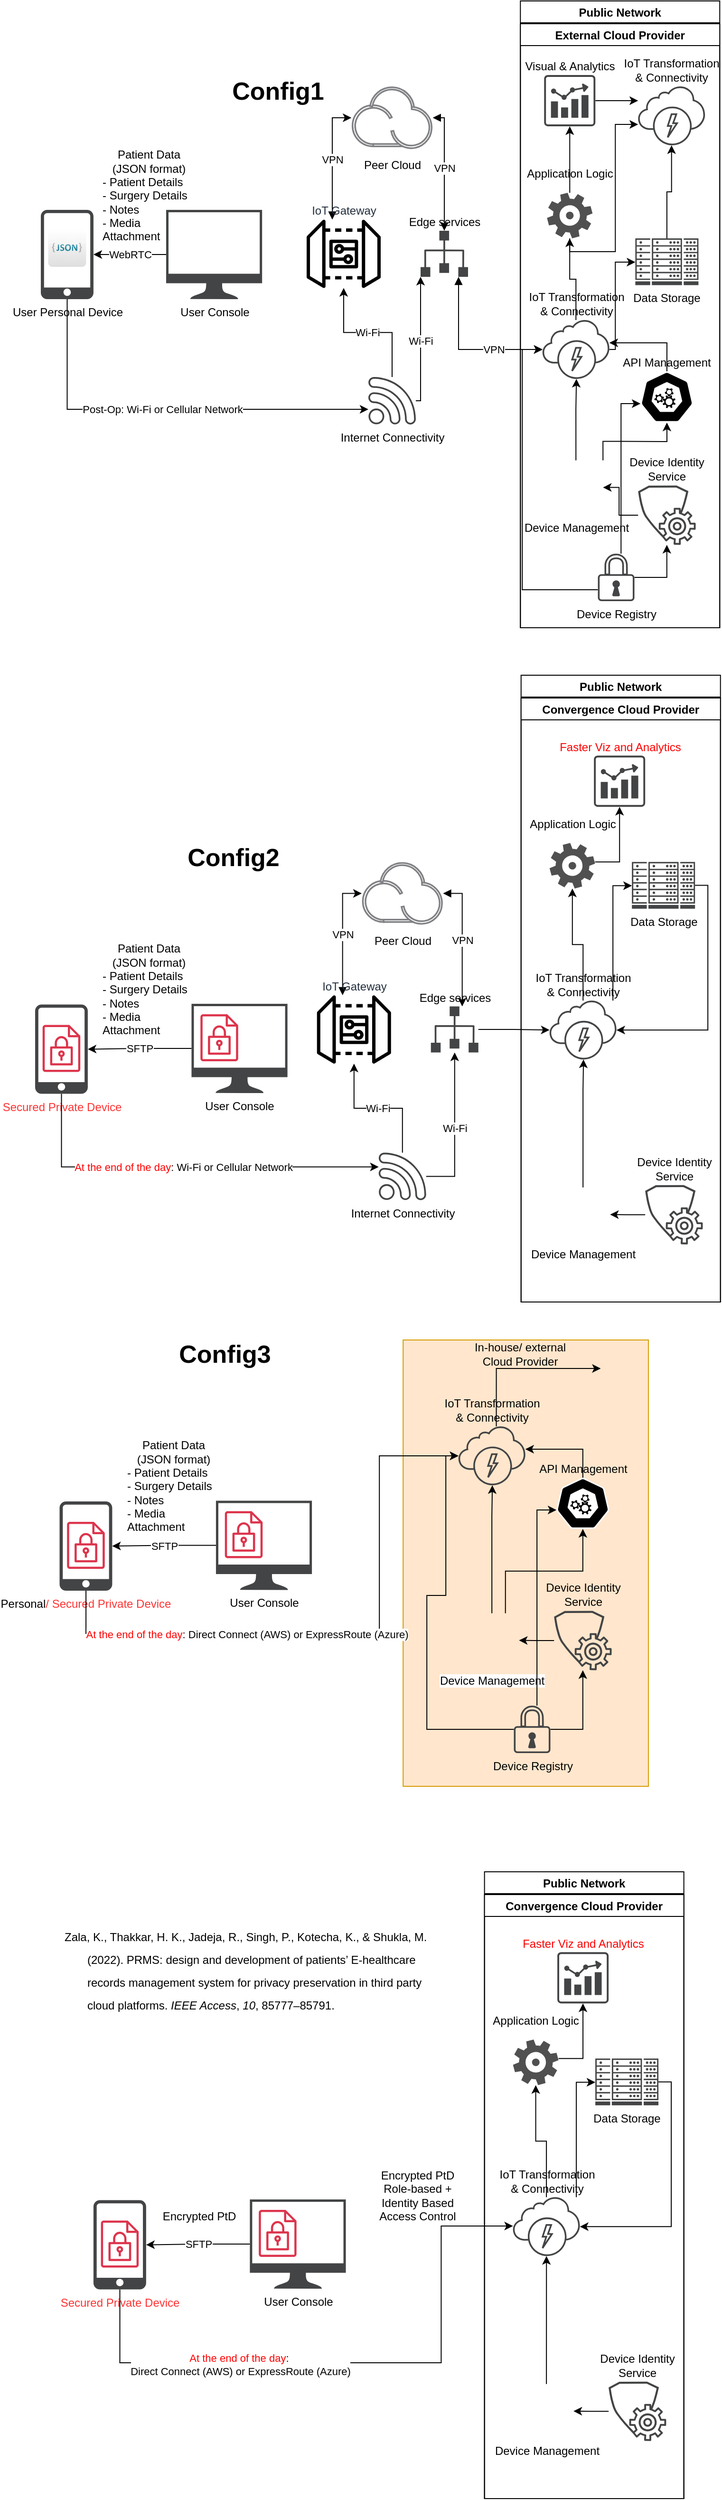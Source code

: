 <mxfile version="24.0.4" type="github">
  <diagram name="Page-1" id="joCsX8NFqLrGFmb3_Sk0">
    <mxGraphModel dx="1434" dy="780" grid="1" gridSize="10" guides="1" tooltips="1" connect="1" arrows="1" fold="1" page="1" pageScale="1" pageWidth="850" pageHeight="1100" math="0" shadow="0">
      <root>
        <mxCell id="0" />
        <mxCell id="1" parent="0" />
        <mxCell id="3GXSl5-zqEiqenQnurpd-1" value="" style="rounded=0;whiteSpace=wrap;html=1;fillColor=#ffe6cc;strokeColor=#d79b00;" parent="1" vertex="1">
          <mxGeometry x="455.62" y="1410" width="258.36" height="470" as="geometry" />
        </mxCell>
        <mxCell id="3GXSl5-zqEiqenQnurpd-2" value="User Personal Device" style="sketch=0;pointerEvents=1;shadow=0;dashed=0;html=1;strokeColor=none;fillColor=#434445;aspect=fixed;labelPosition=center;verticalLabelPosition=bottom;verticalAlign=top;align=center;outlineConnect=0;shape=mxgraph.vvd.phone;" parent="1" vertex="1">
          <mxGeometry x="74" y="220" width="55.46" height="94" as="geometry" />
        </mxCell>
        <mxCell id="3GXSl5-zqEiqenQnurpd-3" value="User Console" style="sketch=0;pointerEvents=1;shadow=0;dashed=0;html=1;strokeColor=none;fillColor=#434445;aspect=fixed;labelPosition=center;verticalLabelPosition=bottom;verticalAlign=top;align=center;outlineConnect=0;shape=mxgraph.vvd.monitor;" parent="1" vertex="1">
          <mxGeometry x="206" y="220" width="101.08" height="94" as="geometry" />
        </mxCell>
        <mxCell id="3GXSl5-zqEiqenQnurpd-4" value="WebRTC" style="edgeStyle=orthogonalEdgeStyle;shape=connector;rounded=0;orthogonalLoop=1;jettySize=auto;html=1;labelBackgroundColor=default;strokeColor=default;align=center;verticalAlign=middle;fontFamily=Helvetica;fontSize=11;fontColor=default;endArrow=classic;" parent="1" source="3GXSl5-zqEiqenQnurpd-3" target="3GXSl5-zqEiqenQnurpd-2" edge="1">
          <mxGeometry relative="1" as="geometry" />
        </mxCell>
        <mxCell id="3GXSl5-zqEiqenQnurpd-5" value="VPN" style="edgeStyle=orthogonalEdgeStyle;shape=connector;rounded=0;orthogonalLoop=1;jettySize=auto;html=1;exitX=1;exitY=0.5;exitDx=0;exitDy=0;labelBackgroundColor=default;strokeColor=default;align=center;verticalAlign=middle;fontFamily=Helvetica;fontSize=11;fontColor=default;endArrow=classic;startArrow=block;startFill=1;" parent="1" source="3GXSl5-zqEiqenQnurpd-6" target="3GXSl5-zqEiqenQnurpd-9" edge="1">
          <mxGeometry relative="1" as="geometry">
            <Array as="points">
              <mxPoint x="499" y="123" />
            </Array>
          </mxGeometry>
        </mxCell>
        <mxCell id="3GXSl5-zqEiqenQnurpd-6" value="Peer Cloud" style="image;aspect=fixed;perimeter=ellipsePerimeter;html=1;align=center;shadow=0;dashed=0;fontColor=#00000;labelBackgroundColor=default;fontSize=12;spacingTop=3;image=img/lib/ibm/miscellaneous/peer_cloud.svg;strokeColor=#000000;" parent="1" vertex="1">
          <mxGeometry x="401.14" y="90" width="85.71" height="66" as="geometry" />
        </mxCell>
        <mxCell id="3GXSl5-zqEiqenQnurpd-7" value="VPN" style="edgeStyle=orthogonalEdgeStyle;shape=connector;rounded=0;orthogonalLoop=1;jettySize=auto;html=1;entryX=0;entryY=0.5;entryDx=0;entryDy=0;labelBackgroundColor=default;strokeColor=default;align=center;verticalAlign=middle;fontFamily=Helvetica;fontSize=11;fontColor=default;endArrow=classic;startArrow=block;startFill=1;" parent="1" source="3GXSl5-zqEiqenQnurpd-8" target="3GXSl5-zqEiqenQnurpd-6" edge="1">
          <mxGeometry relative="1" as="geometry">
            <Array as="points">
              <mxPoint x="381" y="123" />
            </Array>
          </mxGeometry>
        </mxCell>
        <mxCell id="3GXSl5-zqEiqenQnurpd-8" value="IoT Gateway" style="sketch=0;outlineConnect=0;fontColor=#232F3E;gradientColor=none;fillColor=#00000;strokeColor=none;dashed=0;verticalLabelPosition=top;verticalAlign=bottom;align=center;html=1;fontSize=12;fontStyle=0;aspect=fixed;pointerEvents=1;shape=mxgraph.aws4.iot_device_gateway;labelPosition=center;" parent="1" vertex="1">
          <mxGeometry x="354" y="229.75" width="78" height="73" as="geometry" />
        </mxCell>
        <mxCell id="3GXSl5-zqEiqenQnurpd-9" value="Edge services" style="sketch=0;pointerEvents=1;shadow=0;dashed=0;html=1;strokeColor=none;fillColor=#434445;aspect=fixed;labelPosition=center;verticalLabelPosition=top;verticalAlign=bottom;align=center;outlineConnect=0;shape=mxgraph.vvd.infrastructure;" parent="1" vertex="1">
          <mxGeometry x="474" y="242" width="50" height="48.5" as="geometry" />
        </mxCell>
        <mxCell id="3GXSl5-zqEiqenQnurpd-10" value="Wi-Fi" style="edgeStyle=orthogonalEdgeStyle;shape=connector;rounded=0;orthogonalLoop=1;jettySize=auto;html=1;labelBackgroundColor=default;strokeColor=default;align=center;verticalAlign=middle;fontFamily=Helvetica;fontSize=11;fontColor=default;endArrow=classic;" parent="1" source="3GXSl5-zqEiqenQnurpd-12" target="3GXSl5-zqEiqenQnurpd-8" edge="1">
          <mxGeometry relative="1" as="geometry" />
        </mxCell>
        <mxCell id="3GXSl5-zqEiqenQnurpd-11" value="Wi-Fi" style="edgeStyle=orthogonalEdgeStyle;shape=connector;rounded=0;orthogonalLoop=1;jettySize=auto;html=1;labelBackgroundColor=default;strokeColor=default;align=center;verticalAlign=middle;fontFamily=Helvetica;fontSize=11;fontColor=default;endArrow=classic;" parent="1" source="3GXSl5-zqEiqenQnurpd-12" target="3GXSl5-zqEiqenQnurpd-9" edge="1">
          <mxGeometry relative="1" as="geometry">
            <Array as="points">
              <mxPoint x="474" y="421" />
            </Array>
          </mxGeometry>
        </mxCell>
        <mxCell id="3GXSl5-zqEiqenQnurpd-12" value="Internet Connectivity" style="sketch=0;pointerEvents=1;shadow=0;dashed=0;html=1;strokeColor=none;fillColor=#434445;aspect=fixed;labelPosition=center;verticalLabelPosition=bottom;verticalAlign=top;align=center;outlineConnect=0;shape=mxgraph.vvd.wi_fi;" parent="1" vertex="1">
          <mxGeometry x="419" y="396" width="50" height="50" as="geometry" />
        </mxCell>
        <mxCell id="3GXSl5-zqEiqenQnurpd-13" value="VPN" style="edgeStyle=orthogonalEdgeStyle;shape=connector;rounded=0;orthogonalLoop=1;jettySize=auto;html=1;labelBackgroundColor=default;strokeColor=default;align=center;verticalAlign=middle;fontFamily=Helvetica;fontSize=11;fontColor=default;endArrow=classic;startArrow=block;startFill=1;" parent="1" source="3GXSl5-zqEiqenQnurpd-9" target="3GXSl5-zqEiqenQnurpd-73" edge="1">
          <mxGeometry x="0.375" relative="1" as="geometry">
            <Array as="points">
              <mxPoint x="514" y="367" />
            </Array>
            <mxPoint x="604" y="187" as="targetPoint" />
            <mxPoint as="offset" />
          </mxGeometry>
        </mxCell>
        <mxCell id="3GXSl5-zqEiqenQnurpd-14" value="Post-Op: Wi-Fi or Cellular Network" style="edgeStyle=orthogonalEdgeStyle;shape=connector;rounded=0;orthogonalLoop=1;jettySize=auto;html=1;labelBackgroundColor=default;strokeColor=default;align=center;verticalAlign=middle;fontFamily=Helvetica;fontSize=11;fontColor=default;endArrow=classic;startArrow=none;startFill=0;" parent="1" source="3GXSl5-zqEiqenQnurpd-2" target="3GXSl5-zqEiqenQnurpd-12" edge="1">
          <mxGeometry relative="1" as="geometry">
            <Array as="points">
              <mxPoint x="102" y="430" />
            </Array>
          </mxGeometry>
        </mxCell>
        <mxCell id="3GXSl5-zqEiqenQnurpd-15" value="" style="dashed=0;outlineConnect=0;html=1;align=center;labelPosition=center;verticalLabelPosition=bottom;verticalAlign=top;shape=mxgraph.webicons.json_2;gradientColor=#DFDEDE" parent="1" vertex="1">
          <mxGeometry x="81.73" y="240" width="40" height="40" as="geometry" />
        </mxCell>
        <mxCell id="3GXSl5-zqEiqenQnurpd-16" value="Patient Data&lt;br&gt;(JSON format)&lt;br&gt;&lt;div style=&quot;text-align: left;&quot;&gt;&lt;span style=&quot;background-color: initial;&quot;&gt;- Patient Details&lt;/span&gt;&lt;/div&gt;&lt;div style=&quot;text-align: left;&quot;&gt;&lt;span style=&quot;background-color: initial;&quot;&gt;- Surgery Details&lt;/span&gt;&lt;/div&gt;&lt;div style=&quot;text-align: left;&quot;&gt;&lt;span style=&quot;background-color: initial;&quot;&gt;- Notes&lt;/span&gt;&lt;/div&gt;&lt;div style=&quot;text-align: left;&quot;&gt;&lt;span style=&quot;background-color: initial;&quot;&gt;- Media Attachment&lt;/span&gt;&lt;/div&gt;" style="text;html=1;align=center;verticalAlign=middle;whiteSpace=wrap;rounded=0;" parent="1" vertex="1">
          <mxGeometry x="138" y="160" width="100" height="90" as="geometry" />
        </mxCell>
        <mxCell id="3GXSl5-zqEiqenQnurpd-17" value="&lt;font color=&quot;#ff3333&quot;&gt;Secured Private Device&lt;/font&gt;" style="sketch=0;pointerEvents=1;shadow=0;dashed=0;html=1;strokeColor=none;fillColor=#434445;aspect=fixed;labelPosition=center;verticalLabelPosition=bottom;verticalAlign=top;align=center;outlineConnect=0;shape=mxgraph.vvd.phone;" parent="1" vertex="1">
          <mxGeometry x="68" y="1056.75" width="55.46" height="94" as="geometry" />
        </mxCell>
        <mxCell id="3GXSl5-zqEiqenQnurpd-18" value="VPN" style="edgeStyle=orthogonalEdgeStyle;shape=connector;rounded=0;orthogonalLoop=1;jettySize=auto;html=1;exitX=1;exitY=0.5;exitDx=0;exitDy=0;labelBackgroundColor=default;strokeColor=default;align=center;verticalAlign=middle;fontFamily=Helvetica;fontSize=11;fontColor=default;endArrow=classic;startArrow=block;startFill=1;" parent="1" source="3GXSl5-zqEiqenQnurpd-19" target="3GXSl5-zqEiqenQnurpd-22" edge="1">
          <mxGeometry relative="1" as="geometry">
            <Array as="points">
              <mxPoint x="517.87" y="939.75" />
            </Array>
          </mxGeometry>
        </mxCell>
        <mxCell id="3GXSl5-zqEiqenQnurpd-19" value="Peer Cloud" style="image;aspect=fixed;perimeter=ellipsePerimeter;html=1;align=center;shadow=0;dashed=0;fontColor=#00000;labelBackgroundColor=default;fontSize=12;spacingTop=3;image=img/lib/ibm/miscellaneous/peer_cloud.svg;strokeColor=#000000;" parent="1" vertex="1">
          <mxGeometry x="412.01" y="906.75" width="85.71" height="66" as="geometry" />
        </mxCell>
        <mxCell id="3GXSl5-zqEiqenQnurpd-20" value="VPN" style="edgeStyle=orthogonalEdgeStyle;shape=connector;rounded=0;orthogonalLoop=1;jettySize=auto;html=1;entryX=0;entryY=0.5;entryDx=0;entryDy=0;labelBackgroundColor=default;strokeColor=default;align=center;verticalAlign=middle;fontFamily=Helvetica;fontSize=11;fontColor=default;endArrow=classic;startArrow=block;startFill=1;" parent="1" source="3GXSl5-zqEiqenQnurpd-21" target="3GXSl5-zqEiqenQnurpd-19" edge="1">
          <mxGeometry relative="1" as="geometry">
            <Array as="points">
              <mxPoint x="391.87" y="939.75" />
            </Array>
          </mxGeometry>
        </mxCell>
        <mxCell id="3GXSl5-zqEiqenQnurpd-21" value="IoT Gateway" style="sketch=0;outlineConnect=0;fontColor=#232F3E;gradientColor=none;fillColor=#00000;strokeColor=none;dashed=0;verticalLabelPosition=top;verticalAlign=bottom;align=center;html=1;fontSize=12;fontStyle=0;aspect=fixed;pointerEvents=1;shape=mxgraph.aws4.iot_device_gateway;labelPosition=center;" parent="1" vertex="1">
          <mxGeometry x="364.87" y="1046.5" width="78" height="73" as="geometry" />
        </mxCell>
        <mxCell id="3GXSl5-zqEiqenQnurpd-138" style="edgeStyle=orthogonalEdgeStyle;rounded=0;orthogonalLoop=1;jettySize=auto;html=1;" parent="1" source="3GXSl5-zqEiqenQnurpd-22" target="3GXSl5-zqEiqenQnurpd-145" edge="1">
          <mxGeometry relative="1" as="geometry">
            <mxPoint x="603.14" y="1083.05" as="targetPoint" />
          </mxGeometry>
        </mxCell>
        <mxCell id="3GXSl5-zqEiqenQnurpd-22" value="Edge services" style="sketch=0;pointerEvents=1;shadow=0;dashed=0;html=1;strokeColor=none;fillColor=#434445;aspect=fixed;labelPosition=center;verticalLabelPosition=top;verticalAlign=bottom;align=center;outlineConnect=0;shape=mxgraph.vvd.infrastructure;" parent="1" vertex="1">
          <mxGeometry x="484.87" y="1058.75" width="50" height="48.5" as="geometry" />
        </mxCell>
        <mxCell id="3GXSl5-zqEiqenQnurpd-23" value="Wi-Fi" style="edgeStyle=orthogonalEdgeStyle;shape=connector;rounded=0;orthogonalLoop=1;jettySize=auto;html=1;labelBackgroundColor=default;strokeColor=default;align=center;verticalAlign=middle;fontFamily=Helvetica;fontSize=11;fontColor=default;endArrow=classic;" parent="1" source="3GXSl5-zqEiqenQnurpd-25" target="3GXSl5-zqEiqenQnurpd-21" edge="1">
          <mxGeometry relative="1" as="geometry" />
        </mxCell>
        <mxCell id="3GXSl5-zqEiqenQnurpd-24" value="Wi-Fi" style="edgeStyle=orthogonalEdgeStyle;shape=connector;rounded=0;orthogonalLoop=1;jettySize=auto;html=1;labelBackgroundColor=default;strokeColor=default;align=center;verticalAlign=middle;fontFamily=Helvetica;fontSize=11;fontColor=default;endArrow=classic;" parent="1" source="3GXSl5-zqEiqenQnurpd-25" target="3GXSl5-zqEiqenQnurpd-22" edge="1">
          <mxGeometry relative="1" as="geometry" />
        </mxCell>
        <mxCell id="3GXSl5-zqEiqenQnurpd-25" value="Internet Connectivity" style="sketch=0;pointerEvents=1;shadow=0;dashed=0;html=1;strokeColor=none;fillColor=#434445;aspect=fixed;labelPosition=center;verticalLabelPosition=bottom;verticalAlign=top;align=center;outlineConnect=0;shape=mxgraph.vvd.wi_fi;" parent="1" vertex="1">
          <mxGeometry x="429.87" y="1212.75" width="50" height="50" as="geometry" />
        </mxCell>
        <mxCell id="3GXSl5-zqEiqenQnurpd-26" value="&lt;font color=&quot;#ff0000&quot;&gt;At the end of the day&lt;/font&gt;: Wi-Fi or Cellular Network" style="edgeStyle=orthogonalEdgeStyle;shape=connector;rounded=0;orthogonalLoop=1;jettySize=auto;html=1;labelBackgroundColor=default;strokeColor=default;align=center;verticalAlign=middle;fontFamily=Helvetica;fontSize=11;fontColor=default;endArrow=classic;startArrow=none;startFill=0;" parent="1" source="3GXSl5-zqEiqenQnurpd-17" target="3GXSl5-zqEiqenQnurpd-25" edge="1">
          <mxGeometry relative="1" as="geometry">
            <Array as="points">
              <mxPoint x="96" y="1227.75" />
            </Array>
          </mxGeometry>
        </mxCell>
        <mxCell id="3GXSl5-zqEiqenQnurpd-27" value="User Console" style="sketch=0;pointerEvents=1;shadow=0;dashed=0;html=1;strokeColor=none;fillColor=#434445;aspect=fixed;labelPosition=center;verticalLabelPosition=bottom;verticalAlign=top;align=center;outlineConnect=0;shape=mxgraph.vvd.monitor;" parent="1" vertex="1">
          <mxGeometry x="232.73" y="1056" width="101.08" height="94" as="geometry" />
        </mxCell>
        <mxCell id="3GXSl5-zqEiqenQnurpd-28" value="SFTP" style="edgeStyle=orthogonalEdgeStyle;shape=connector;rounded=0;orthogonalLoop=1;jettySize=auto;html=1;labelBackgroundColor=default;strokeColor=default;align=center;verticalAlign=middle;fontFamily=Helvetica;fontSize=11;fontColor=default;endArrow=classic;" parent="1" source="3GXSl5-zqEiqenQnurpd-27" target="3GXSl5-zqEiqenQnurpd-17" edge="1">
          <mxGeometry relative="1" as="geometry">
            <mxPoint x="155.73" y="1103" as="targetPoint" />
          </mxGeometry>
        </mxCell>
        <mxCell id="3GXSl5-zqEiqenQnurpd-29" value="Patient Data&lt;br&gt;(JSON format)&lt;br&gt;&lt;div style=&quot;text-align: left;&quot;&gt;&lt;span style=&quot;background-color: initial;&quot;&gt;- Patient Details&lt;/span&gt;&lt;/div&gt;&lt;div style=&quot;text-align: left;&quot;&gt;&lt;span style=&quot;background-color: initial;&quot;&gt;- Surgery Details&lt;/span&gt;&lt;/div&gt;&lt;div style=&quot;text-align: left;&quot;&gt;&lt;span style=&quot;background-color: initial;&quot;&gt;- Notes&lt;/span&gt;&lt;/div&gt;&lt;div style=&quot;text-align: left;&quot;&gt;&lt;span style=&quot;background-color: initial;&quot;&gt;- Media Attachment&lt;/span&gt;&lt;/div&gt;" style="text;html=1;align=center;verticalAlign=middle;whiteSpace=wrap;rounded=0;" parent="1" vertex="1">
          <mxGeometry x="138" y="996" width="100" height="90" as="geometry" />
        </mxCell>
        <mxCell id="3GXSl5-zqEiqenQnurpd-30" value="" style="sketch=0;outlineConnect=0;fontColor=#232F3E;gradientColor=none;fillColor=#DD344C;strokeColor=none;dashed=0;verticalLabelPosition=bottom;verticalAlign=top;align=center;html=1;fontSize=12;fontStyle=0;aspect=fixed;pointerEvents=1;shape=mxgraph.aws4.encrypted_data;" parent="1" vertex="1">
          <mxGeometry x="242.13" y="1066.75" width="39.74" height="50" as="geometry" />
        </mxCell>
        <mxCell id="3GXSl5-zqEiqenQnurpd-31" value="&lt;b&gt;&lt;font style=&quot;font-size: 26px;&quot;&gt;Config1&lt;/font&gt;&lt;/b&gt;" style="text;html=1;align=center;verticalAlign=middle;whiteSpace=wrap;rounded=0;" parent="1" vertex="1">
          <mxGeometry x="294.0" y="80" width="60" height="30" as="geometry" />
        </mxCell>
        <mxCell id="3GXSl5-zqEiqenQnurpd-32" value="&lt;b&gt;&lt;font style=&quot;font-size: 26px;&quot;&gt;Config2&lt;br&gt;&lt;/font&gt;&lt;/b&gt;" style="text;html=1;align=center;verticalAlign=middle;whiteSpace=wrap;rounded=0;" parent="1" vertex="1">
          <mxGeometry x="247.08" y="886.75" width="60" height="30" as="geometry" />
        </mxCell>
        <mxCell id="3GXSl5-zqEiqenQnurpd-33" value="Personal&lt;font color=&quot;#ff3333&quot;&gt;/ Secured Private Device&lt;/font&gt;" style="sketch=0;pointerEvents=1;shadow=0;dashed=0;html=1;strokeColor=none;fillColor=#434445;aspect=fixed;labelPosition=center;verticalLabelPosition=bottom;verticalAlign=top;align=center;outlineConnect=0;shape=mxgraph.vvd.phone;" parent="1" vertex="1">
          <mxGeometry x="93.75" y="1580" width="55.46" height="94" as="geometry" />
        </mxCell>
        <mxCell id="3GXSl5-zqEiqenQnurpd-34" value="&lt;font color=&quot;#ff0000&quot;&gt;At the end of the day&lt;/font&gt;: Direct Connect (AWS) or ExpressRoute (Azure)" style="edgeStyle=orthogonalEdgeStyle;shape=connector;rounded=0;orthogonalLoop=1;jettySize=auto;html=1;labelBackgroundColor=default;strokeColor=default;align=center;verticalAlign=middle;fontFamily=Helvetica;fontSize=11;fontColor=default;endArrow=classic;startArrow=none;startFill=0;" parent="1" source="3GXSl5-zqEiqenQnurpd-33" target="3GXSl5-zqEiqenQnurpd-43" edge="1">
          <mxGeometry x="-0.314" y="-1" relative="1" as="geometry">
            <Array as="points">
              <mxPoint x="121.62" y="1719" />
              <mxPoint x="430.62" y="1719" />
              <mxPoint x="430.62" y="1532" />
            </Array>
            <mxPoint x="455.62" y="1751" as="targetPoint" />
            <mxPoint as="offset" />
          </mxGeometry>
        </mxCell>
        <mxCell id="3GXSl5-zqEiqenQnurpd-35" value="User Console" style="sketch=0;pointerEvents=1;shadow=0;dashed=0;html=1;strokeColor=none;fillColor=#434445;aspect=fixed;labelPosition=center;verticalLabelPosition=bottom;verticalAlign=top;align=center;outlineConnect=0;shape=mxgraph.vvd.monitor;" parent="1" vertex="1">
          <mxGeometry x="258.48" y="1579.25" width="101.08" height="94" as="geometry" />
        </mxCell>
        <mxCell id="3GXSl5-zqEiqenQnurpd-36" value="SFTP" style="edgeStyle=orthogonalEdgeStyle;shape=connector;rounded=0;orthogonalLoop=1;jettySize=auto;html=1;labelBackgroundColor=default;strokeColor=default;align=center;verticalAlign=middle;fontFamily=Helvetica;fontSize=11;fontColor=default;endArrow=classic;" parent="1" source="3GXSl5-zqEiqenQnurpd-35" target="3GXSl5-zqEiqenQnurpd-33" edge="1">
          <mxGeometry relative="1" as="geometry">
            <mxPoint x="181.48" y="1626.25" as="targetPoint" />
          </mxGeometry>
        </mxCell>
        <mxCell id="3GXSl5-zqEiqenQnurpd-37" value="Patient Data&lt;br&gt;(JSON format)&lt;br&gt;&lt;div style=&quot;text-align: left;&quot;&gt;&lt;span style=&quot;background-color: initial;&quot;&gt;- Patient Details&lt;/span&gt;&lt;/div&gt;&lt;div style=&quot;text-align: left;&quot;&gt;&lt;span style=&quot;background-color: initial;&quot;&gt;- Surgery Details&lt;/span&gt;&lt;/div&gt;&lt;div style=&quot;text-align: left;&quot;&gt;&lt;span style=&quot;background-color: initial;&quot;&gt;- Notes&lt;/span&gt;&lt;/div&gt;&lt;div style=&quot;text-align: left;&quot;&gt;&lt;span style=&quot;background-color: initial;&quot;&gt;- Media Attachment&lt;/span&gt;&lt;/div&gt;" style="text;html=1;align=center;verticalAlign=middle;whiteSpace=wrap;rounded=0;" parent="1" vertex="1">
          <mxGeometry x="163.75" y="1519.25" width="100" height="90" as="geometry" />
        </mxCell>
        <mxCell id="3GXSl5-zqEiqenQnurpd-38" value="" style="sketch=0;outlineConnect=0;fontColor=#232F3E;gradientColor=none;fillColor=#DD344C;strokeColor=none;dashed=0;verticalLabelPosition=bottom;verticalAlign=top;align=center;html=1;fontSize=12;fontStyle=0;aspect=fixed;pointerEvents=1;shape=mxgraph.aws4.encrypted_data;" parent="1" vertex="1">
          <mxGeometry x="267.88" y="1590" width="39.74" height="50" as="geometry" />
        </mxCell>
        <mxCell id="3GXSl5-zqEiqenQnurpd-39" value="&lt;b&gt;&lt;font style=&quot;font-size: 26px;&quot;&gt;Config3&lt;br&gt;&lt;/font&gt;&lt;/b&gt;" style="text;html=1;align=center;verticalAlign=middle;whiteSpace=wrap;rounded=0;" parent="1" vertex="1">
          <mxGeometry x="238.0" y="1410" width="60" height="30" as="geometry" />
        </mxCell>
        <mxCell id="3GXSl5-zqEiqenQnurpd-40" value="" style="sketch=0;outlineConnect=0;fontColor=#232F3E;gradientColor=none;fillColor=#DD344C;strokeColor=none;dashed=0;verticalLabelPosition=bottom;verticalAlign=top;align=center;html=1;fontSize=12;fontStyle=0;aspect=fixed;pointerEvents=1;shape=mxgraph.aws4.encrypted_data;" parent="1" vertex="1">
          <mxGeometry x="75.86" y="1078" width="39.74" height="50" as="geometry" />
        </mxCell>
        <mxCell id="3GXSl5-zqEiqenQnurpd-41" value="" style="sketch=0;outlineConnect=0;fontColor=#232F3E;gradientColor=none;fillColor=#DD344C;strokeColor=none;dashed=0;verticalLabelPosition=bottom;verticalAlign=top;align=center;html=1;fontSize=12;fontStyle=0;aspect=fixed;pointerEvents=1;shape=mxgraph.aws4.encrypted_data;" parent="1" vertex="1">
          <mxGeometry x="101.61" y="1601.25" width="39.74" height="50" as="geometry" />
        </mxCell>
        <mxCell id="3GXSl5-zqEiqenQnurpd-42" style="edgeStyle=orthogonalEdgeStyle;shape=connector;rounded=0;orthogonalLoop=1;jettySize=auto;html=1;labelBackgroundColor=default;strokeColor=default;align=center;verticalAlign=middle;fontFamily=Helvetica;fontSize=11;fontColor=default;endArrow=classic;" parent="1" edge="1">
          <mxGeometry relative="1" as="geometry">
            <Array as="points">
              <mxPoint x="553.75" y="1440" />
            </Array>
            <mxPoint x="663.75" y="1440" as="targetPoint" />
            <mxPoint x="553.78" y="1501" as="sourcePoint" />
          </mxGeometry>
        </mxCell>
        <mxCell id="3GXSl5-zqEiqenQnurpd-43" value="IoT Transformation &lt;br&gt;&amp;amp; Connectivity" style="sketch=0;pointerEvents=1;shadow=0;dashed=0;html=1;strokeColor=none;fillColor=#434445;aspect=fixed;labelPosition=center;verticalLabelPosition=top;verticalAlign=bottom;align=center;outlineConnect=0;shape=mxgraph.vvd.service_provider_cloud_environment;" parent="1" vertex="1">
          <mxGeometry x="513.89" y="1501" width="70.46" height="62" as="geometry" />
        </mxCell>
        <mxCell id="3GXSl5-zqEiqenQnurpd-44" style="edgeStyle=orthogonalEdgeStyle;shape=connector;rounded=0;orthogonalLoop=1;jettySize=auto;html=1;exitX=0.5;exitY=0;exitDx=0;exitDy=0;labelBackgroundColor=default;strokeColor=default;align=center;verticalAlign=middle;fontFamily=Helvetica;fontSize=11;fontColor=default;endArrow=classic;" parent="1" source="3GXSl5-zqEiqenQnurpd-45" target="3GXSl5-zqEiqenQnurpd-43" edge="1">
          <mxGeometry relative="1" as="geometry">
            <Array as="points">
              <mxPoint x="549.62" y="1595" />
              <mxPoint x="549.62" y="1595" />
            </Array>
          </mxGeometry>
        </mxCell>
        <mxCell id="3GXSl5-zqEiqenQnurpd-45" value="Device Management" style="shape=image;html=1;verticalAlign=top;verticalLabelPosition=bottom;labelBackgroundColor=#ffffff;imageAspect=0;aspect=fixed;image=https://cdn0.iconfinder.com/data/icons/call-center-and-service/32/27-Settings-128.png" parent="1" vertex="1">
          <mxGeometry x="520.62" y="1697.75" width="57" height="57" as="geometry" />
        </mxCell>
        <mxCell id="3GXSl5-zqEiqenQnurpd-46" style="edgeStyle=orthogonalEdgeStyle;shape=connector;rounded=0;orthogonalLoop=1;jettySize=auto;html=1;labelBackgroundColor=default;strokeColor=default;align=center;verticalAlign=middle;fontFamily=Helvetica;fontSize=11;fontColor=default;endArrow=classic;" parent="1" source="3GXSl5-zqEiqenQnurpd-47" target="3GXSl5-zqEiqenQnurpd-45" edge="1">
          <mxGeometry relative="1" as="geometry" />
        </mxCell>
        <mxCell id="3GXSl5-zqEiqenQnurpd-47" value="Device Identity &lt;br&gt;Service" style="sketch=0;pointerEvents=1;shadow=0;dashed=0;html=1;strokeColor=none;fillColor=#434445;aspect=fixed;labelPosition=center;verticalLabelPosition=top;verticalAlign=bottom;align=center;outlineConnect=0;shape=mxgraph.vvd.protection_group_config;" parent="1" vertex="1">
          <mxGeometry x="614.62" y="1695.25" width="60.63" height="62.5" as="geometry" />
        </mxCell>
        <mxCell id="3GXSl5-zqEiqenQnurpd-48" style="edgeStyle=orthogonalEdgeStyle;shape=connector;rounded=0;orthogonalLoop=1;jettySize=auto;html=1;labelBackgroundColor=default;strokeColor=default;align=center;verticalAlign=middle;fontFamily=Helvetica;fontSize=11;fontColor=default;endArrow=classic;" parent="1" source="3GXSl5-zqEiqenQnurpd-50" target="3GXSl5-zqEiqenQnurpd-47" edge="1">
          <mxGeometry relative="1" as="geometry" />
        </mxCell>
        <mxCell id="3GXSl5-zqEiqenQnurpd-49" style="edgeStyle=orthogonalEdgeStyle;shape=connector;rounded=0;orthogonalLoop=1;jettySize=auto;html=1;labelBackgroundColor=default;strokeColor=default;align=center;verticalAlign=middle;fontFamily=Helvetica;fontSize=11;fontColor=default;endArrow=classic;" parent="1" source="3GXSl5-zqEiqenQnurpd-50" target="3GXSl5-zqEiqenQnurpd-43" edge="1">
          <mxGeometry relative="1" as="geometry">
            <Array as="points">
              <mxPoint x="480.62" y="1820" />
              <mxPoint x="480.62" y="1679" />
              <mxPoint x="500.62" y="1679" />
              <mxPoint x="500.62" y="1532" />
            </Array>
          </mxGeometry>
        </mxCell>
        <mxCell id="3GXSl5-zqEiqenQnurpd-50" value="Device Registry" style="sketch=0;pointerEvents=1;shadow=0;dashed=0;html=1;strokeColor=none;fillColor=#434445;aspect=fixed;labelPosition=center;verticalLabelPosition=bottom;verticalAlign=top;align=center;outlineConnect=0;shape=mxgraph.vvd.security;" parent="1" vertex="1">
          <mxGeometry x="572.26" y="1795" width="38.5" height="50" as="geometry" />
        </mxCell>
        <mxCell id="3GXSl5-zqEiqenQnurpd-51" style="edgeStyle=orthogonalEdgeStyle;shape=connector;rounded=0;orthogonalLoop=1;jettySize=auto;html=1;exitX=0.5;exitY=0;exitDx=0;exitDy=0;exitPerimeter=0;labelBackgroundColor=default;strokeColor=default;align=center;verticalAlign=middle;fontFamily=Helvetica;fontSize=11;fontColor=default;endArrow=classic;" parent="1" source="3GXSl5-zqEiqenQnurpd-52" target="3GXSl5-zqEiqenQnurpd-43" edge="1">
          <mxGeometry relative="1" as="geometry">
            <Array as="points">
              <mxPoint x="644.62" y="1525" />
            </Array>
          </mxGeometry>
        </mxCell>
        <mxCell id="3GXSl5-zqEiqenQnurpd-52" value="&lt;br&gt;&lt;br&gt;&lt;br&gt;&lt;br&gt;&lt;br&gt;API Management" style="aspect=fixed;sketch=0;html=1;dashed=0;whitespace=wrap;fillColor=#00000;strokeColor=#ffffff;points=[[0.005,0.63,0],[0.1,0.2,0],[0.9,0.2,0],[0.5,0,0],[0.995,0.63,0],[0.72,0.99,0],[0.5,1,0],[0.28,0.99,0]];shape=mxgraph.kubernetes.icon2;prIcon=api;labelPosition=center;verticalLabelPosition=top;align=center;verticalAlign=bottom;" parent="1" vertex="1">
          <mxGeometry x="616.81" y="1555" width="56.25" height="54" as="geometry" />
        </mxCell>
        <mxCell id="3GXSl5-zqEiqenQnurpd-53" style="edgeStyle=orthogonalEdgeStyle;shape=connector;rounded=0;orthogonalLoop=1;jettySize=auto;html=1;exitX=0.75;exitY=0;exitDx=0;exitDy=0;entryX=0.5;entryY=1;entryDx=0;entryDy=0;entryPerimeter=0;labelBackgroundColor=default;strokeColor=default;align=center;verticalAlign=middle;fontFamily=Helvetica;fontSize=11;fontColor=default;endArrow=classic;" parent="1" source="3GXSl5-zqEiqenQnurpd-45" target="3GXSl5-zqEiqenQnurpd-52" edge="1">
          <mxGeometry relative="1" as="geometry" />
        </mxCell>
        <mxCell id="3GXSl5-zqEiqenQnurpd-54" style="edgeStyle=orthogonalEdgeStyle;shape=connector;rounded=0;orthogonalLoop=1;jettySize=auto;html=1;entryX=0.005;entryY=0.63;entryDx=0;entryDy=0;entryPerimeter=0;labelBackgroundColor=default;strokeColor=default;align=center;verticalAlign=middle;fontFamily=Helvetica;fontSize=11;fontColor=default;endArrow=classic;" parent="1" source="3GXSl5-zqEiqenQnurpd-50" target="3GXSl5-zqEiqenQnurpd-52" edge="1">
          <mxGeometry relative="1" as="geometry">
            <Array as="points">
              <mxPoint x="596.62" y="1589" />
            </Array>
          </mxGeometry>
        </mxCell>
        <mxCell id="3GXSl5-zqEiqenQnurpd-55" value="In-house/ external Cloud Provider" style="text;html=1;align=center;verticalAlign=middle;whiteSpace=wrap;rounded=0;" parent="1" vertex="1">
          <mxGeometry x="513.89" y="1410" width="130" height="30" as="geometry" />
        </mxCell>
        <mxCell id="3GXSl5-zqEiqenQnurpd-56" value="Public Network" style="swimlane;startSize=23;shadow=0;" parent="1" vertex="1">
          <mxGeometry x="579.14" width="210" height="660" as="geometry" />
        </mxCell>
        <mxCell id="3GXSl5-zqEiqenQnurpd-65" value="External Cloud Provider" style="swimlane;startSize=23;shadow=0;" parent="3GXSl5-zqEiqenQnurpd-56" vertex="1">
          <mxGeometry y="24" width="210" height="636" as="geometry" />
        </mxCell>
        <mxCell id="3GXSl5-zqEiqenQnurpd-66" style="edgeStyle=orthogonalEdgeStyle;shape=connector;rounded=0;orthogonalLoop=1;jettySize=auto;html=1;labelBackgroundColor=default;strokeColor=default;align=center;verticalAlign=middle;fontFamily=Helvetica;fontSize=11;fontColor=default;endArrow=classic;" parent="3GXSl5-zqEiqenQnurpd-65" source="3GXSl5-zqEiqenQnurpd-67" target="3GXSl5-zqEiqenQnurpd-83" edge="1">
          <mxGeometry relative="1" as="geometry" />
        </mxCell>
        <mxCell id="3GXSl5-zqEiqenQnurpd-67" value="Data Storage" style="sketch=0;pointerEvents=1;shadow=0;dashed=0;html=1;strokeColor=none;fillColor=#434445;aspect=fixed;labelPosition=center;verticalLabelPosition=bottom;verticalAlign=top;align=center;outlineConnect=0;shape=mxgraph.vvd.datacenter;" parent="3GXSl5-zqEiqenQnurpd-65" vertex="1">
          <mxGeometry x="121.07" y="226" width="66.49" height="49.2" as="geometry" />
        </mxCell>
        <mxCell id="3GXSl5-zqEiqenQnurpd-68" style="edgeStyle=orthogonalEdgeStyle;shape=connector;rounded=0;orthogonalLoop=1;jettySize=auto;html=1;labelBackgroundColor=default;strokeColor=default;align=center;verticalAlign=middle;fontFamily=Helvetica;fontSize=11;fontColor=default;endArrow=classic;" parent="3GXSl5-zqEiqenQnurpd-65" source="3GXSl5-zqEiqenQnurpd-70" target="3GXSl5-zqEiqenQnurpd-85" edge="1">
          <mxGeometry relative="1" as="geometry" />
        </mxCell>
        <mxCell id="3GXSl5-zqEiqenQnurpd-69" style="edgeStyle=orthogonalEdgeStyle;shape=connector;rounded=0;orthogonalLoop=1;jettySize=auto;html=1;labelBackgroundColor=default;strokeColor=default;align=center;verticalAlign=middle;fontFamily=Helvetica;fontSize=11;fontColor=default;endArrow=classic;" parent="3GXSl5-zqEiqenQnurpd-65" source="3GXSl5-zqEiqenQnurpd-70" target="3GXSl5-zqEiqenQnurpd-83" edge="1">
          <mxGeometry relative="1" as="geometry">
            <Array as="points">
              <mxPoint x="52" y="240" />
              <mxPoint x="100" y="240" />
              <mxPoint x="100" y="106" />
            </Array>
          </mxGeometry>
        </mxCell>
        <mxCell id="3GXSl5-zqEiqenQnurpd-70" value="&lt;p style=&quot;line-height: 80%;&quot;&gt;Application Logic&lt;/p&gt;" style="sketch=0;pointerEvents=1;shadow=0;dashed=0;html=1;strokeColor=none;fillColor=#505050;labelPosition=center;verticalLabelPosition=top;verticalAlign=bottom;outlineConnect=0;align=center;shape=mxgraph.office.concepts.settings_office_365;" parent="3GXSl5-zqEiqenQnurpd-65" vertex="1">
          <mxGeometry x="28" y="178" width="48" height="48" as="geometry" />
        </mxCell>
        <mxCell id="3GXSl5-zqEiqenQnurpd-71" style="edgeStyle=orthogonalEdgeStyle;shape=connector;rounded=0;orthogonalLoop=1;jettySize=auto;html=1;labelBackgroundColor=default;strokeColor=default;align=center;verticalAlign=middle;fontFamily=Helvetica;fontSize=11;fontColor=default;endArrow=classic;" parent="3GXSl5-zqEiqenQnurpd-65" source="3GXSl5-zqEiqenQnurpd-73" target="3GXSl5-zqEiqenQnurpd-70" edge="1">
          <mxGeometry relative="1" as="geometry" />
        </mxCell>
        <mxCell id="3GXSl5-zqEiqenQnurpd-72" style="edgeStyle=orthogonalEdgeStyle;shape=connector;rounded=0;orthogonalLoop=1;jettySize=auto;html=1;labelBackgroundColor=default;strokeColor=default;align=center;verticalAlign=middle;fontFamily=Helvetica;fontSize=11;fontColor=default;endArrow=classic;" parent="3GXSl5-zqEiqenQnurpd-65" source="3GXSl5-zqEiqenQnurpd-73" target="3GXSl5-zqEiqenQnurpd-67" edge="1">
          <mxGeometry relative="1" as="geometry">
            <Array as="points">
              <mxPoint x="100" y="343" />
              <mxPoint x="100" y="251" />
            </Array>
          </mxGeometry>
        </mxCell>
        <mxCell id="3GXSl5-zqEiqenQnurpd-73" value="IoT Transformation &lt;br&gt;&amp;amp; Connectivity" style="sketch=0;pointerEvents=1;shadow=0;dashed=0;html=1;strokeColor=none;fillColor=#434445;aspect=fixed;labelPosition=center;verticalLabelPosition=top;verticalAlign=bottom;align=center;outlineConnect=0;shape=mxgraph.vvd.service_provider_cloud_environment;" parent="3GXSl5-zqEiqenQnurpd-65" vertex="1">
          <mxGeometry x="23.27" y="312" width="70.46" height="62" as="geometry" />
        </mxCell>
        <mxCell id="3GXSl5-zqEiqenQnurpd-74" style="edgeStyle=orthogonalEdgeStyle;shape=connector;rounded=0;orthogonalLoop=1;jettySize=auto;html=1;exitX=0.5;exitY=0;exitDx=0;exitDy=0;labelBackgroundColor=default;strokeColor=default;align=center;verticalAlign=middle;fontFamily=Helvetica;fontSize=11;fontColor=default;endArrow=classic;" parent="3GXSl5-zqEiqenQnurpd-65" source="3GXSl5-zqEiqenQnurpd-75" target="3GXSl5-zqEiqenQnurpd-73" edge="1">
          <mxGeometry relative="1" as="geometry">
            <Array as="points">
              <mxPoint x="59" y="406" />
              <mxPoint x="59" y="406" />
            </Array>
          </mxGeometry>
        </mxCell>
        <mxCell id="3GXSl5-zqEiqenQnurpd-75" value="Device Management" style="shape=image;html=1;verticalAlign=top;verticalLabelPosition=bottom;labelBackgroundColor=#ffffff;imageAspect=0;aspect=fixed;image=https://cdn0.iconfinder.com/data/icons/call-center-and-service/32/27-Settings-128.png" parent="3GXSl5-zqEiqenQnurpd-65" vertex="1">
          <mxGeometry x="30" y="459.75" width="57" height="57" as="geometry" />
        </mxCell>
        <mxCell id="3GXSl5-zqEiqenQnurpd-76" style="edgeStyle=orthogonalEdgeStyle;shape=connector;rounded=0;orthogonalLoop=1;jettySize=auto;html=1;labelBackgroundColor=default;strokeColor=default;align=center;verticalAlign=middle;fontFamily=Helvetica;fontSize=11;fontColor=default;endArrow=classic;" parent="3GXSl5-zqEiqenQnurpd-65" source="3GXSl5-zqEiqenQnurpd-77" target="3GXSl5-zqEiqenQnurpd-75" edge="1">
          <mxGeometry relative="1" as="geometry" />
        </mxCell>
        <mxCell id="3GXSl5-zqEiqenQnurpd-77" value="Device Identity &lt;br&gt;Service" style="sketch=0;pointerEvents=1;shadow=0;dashed=0;html=1;strokeColor=none;fillColor=#434445;aspect=fixed;labelPosition=center;verticalLabelPosition=top;verticalAlign=bottom;align=center;outlineConnect=0;shape=mxgraph.vvd.protection_group_config;" parent="3GXSl5-zqEiqenQnurpd-65" vertex="1">
          <mxGeometry x="124" y="486.25" width="60.63" height="62.5" as="geometry" />
        </mxCell>
        <mxCell id="3GXSl5-zqEiqenQnurpd-78" style="edgeStyle=orthogonalEdgeStyle;shape=connector;rounded=0;orthogonalLoop=1;jettySize=auto;html=1;labelBackgroundColor=default;strokeColor=default;align=center;verticalAlign=middle;fontFamily=Helvetica;fontSize=11;fontColor=default;endArrow=classic;" parent="3GXSl5-zqEiqenQnurpd-65" source="3GXSl5-zqEiqenQnurpd-80" target="3GXSl5-zqEiqenQnurpd-77" edge="1">
          <mxGeometry relative="1" as="geometry" />
        </mxCell>
        <mxCell id="3GXSl5-zqEiqenQnurpd-79" style="edgeStyle=orthogonalEdgeStyle;shape=connector;rounded=0;orthogonalLoop=1;jettySize=auto;html=1;labelBackgroundColor=default;strokeColor=default;align=center;verticalAlign=middle;fontFamily=Helvetica;fontSize=11;fontColor=default;endArrow=classic;" parent="3GXSl5-zqEiqenQnurpd-65" source="3GXSl5-zqEiqenQnurpd-80" target="3GXSl5-zqEiqenQnurpd-73" edge="1">
          <mxGeometry relative="1" as="geometry">
            <Array as="points">
              <mxPoint x="2" y="596" />
              <mxPoint x="2" y="343" />
            </Array>
          </mxGeometry>
        </mxCell>
        <mxCell id="3GXSl5-zqEiqenQnurpd-80" value="Device Registry" style="sketch=0;pointerEvents=1;shadow=0;dashed=0;html=1;strokeColor=none;fillColor=#434445;aspect=fixed;labelPosition=center;verticalLabelPosition=bottom;verticalAlign=top;align=center;outlineConnect=0;shape=mxgraph.vvd.security;" parent="3GXSl5-zqEiqenQnurpd-65" vertex="1">
          <mxGeometry x="81.64" y="558" width="38.5" height="50" as="geometry" />
        </mxCell>
        <mxCell id="3GXSl5-zqEiqenQnurpd-81" style="edgeStyle=orthogonalEdgeStyle;shape=connector;rounded=0;orthogonalLoop=1;jettySize=auto;html=1;exitX=0.5;exitY=0;exitDx=0;exitDy=0;exitPerimeter=0;labelBackgroundColor=default;strokeColor=default;align=center;verticalAlign=middle;fontFamily=Helvetica;fontSize=11;fontColor=default;endArrow=classic;" parent="3GXSl5-zqEiqenQnurpd-65" source="3GXSl5-zqEiqenQnurpd-82" target="3GXSl5-zqEiqenQnurpd-73" edge="1">
          <mxGeometry relative="1" as="geometry">
            <Array as="points">
              <mxPoint x="154" y="336" />
            </Array>
          </mxGeometry>
        </mxCell>
        <mxCell id="3GXSl5-zqEiqenQnurpd-82" value="&lt;br&gt;&lt;br&gt;&lt;br&gt;&lt;br&gt;&lt;br&gt;API Management" style="aspect=fixed;sketch=0;html=1;dashed=0;whitespace=wrap;fillColor=#00000;strokeColor=#ffffff;points=[[0.005,0.63,0],[0.1,0.2,0],[0.9,0.2,0],[0.5,0,0],[0.995,0.63,0],[0.72,0.99,0],[0.5,1,0],[0.28,0.99,0]];shape=mxgraph.kubernetes.icon2;prIcon=api;labelPosition=center;verticalLabelPosition=top;align=center;verticalAlign=bottom;" parent="3GXSl5-zqEiqenQnurpd-65" vertex="1">
          <mxGeometry x="126.19" y="366" width="56.25" height="54" as="geometry" />
        </mxCell>
        <mxCell id="3GXSl5-zqEiqenQnurpd-83" value="IoT Transformation &lt;br&gt;&amp;amp; Connectivity" style="sketch=0;pointerEvents=1;shadow=0;dashed=0;html=1;strokeColor=none;fillColor=#434445;aspect=fixed;labelPosition=center;verticalLabelPosition=top;verticalAlign=bottom;align=center;outlineConnect=0;shape=mxgraph.vvd.service_provider_cloud_environment;" parent="3GXSl5-zqEiqenQnurpd-65" vertex="1">
          <mxGeometry x="124.0" y="66" width="70.46" height="62" as="geometry" />
        </mxCell>
        <mxCell id="3GXSl5-zqEiqenQnurpd-84" style="edgeStyle=orthogonalEdgeStyle;shape=connector;rounded=0;orthogonalLoop=1;jettySize=auto;html=1;labelBackgroundColor=default;strokeColor=default;align=center;verticalAlign=middle;fontFamily=Helvetica;fontSize=11;fontColor=default;endArrow=classic;" parent="3GXSl5-zqEiqenQnurpd-65" source="3GXSl5-zqEiqenQnurpd-85" target="3GXSl5-zqEiqenQnurpd-83" edge="1">
          <mxGeometry relative="1" as="geometry">
            <Array as="points">
              <mxPoint x="50" y="77" />
            </Array>
          </mxGeometry>
        </mxCell>
        <mxCell id="3GXSl5-zqEiqenQnurpd-85" value="Visual &amp;amp; Analytics" style="sketch=0;pointerEvents=1;shadow=0;dashed=0;html=1;strokeColor=none;fillColor=#434445;aspect=fixed;labelPosition=center;verticalLabelPosition=top;verticalAlign=bottom;align=center;outlineConnect=0;shape=mxgraph.vvd.vrops;" parent="3GXSl5-zqEiqenQnurpd-65" vertex="1">
          <mxGeometry x="25" y="54" width="54" height="54" as="geometry" />
        </mxCell>
        <mxCell id="3GXSl5-zqEiqenQnurpd-86" style="edgeStyle=orthogonalEdgeStyle;shape=connector;rounded=0;orthogonalLoop=1;jettySize=auto;html=1;exitX=1;exitY=0;exitDx=0;exitDy=0;entryX=0.5;entryY=1;entryDx=0;entryDy=0;entryPerimeter=0;labelBackgroundColor=default;strokeColor=default;align=center;verticalAlign=middle;fontFamily=Helvetica;fontSize=11;fontColor=default;endArrow=classic;" parent="3GXSl5-zqEiqenQnurpd-65" source="3GXSl5-zqEiqenQnurpd-75" target="3GXSl5-zqEiqenQnurpd-82" edge="1">
          <mxGeometry relative="1" as="geometry" />
        </mxCell>
        <mxCell id="3GXSl5-zqEiqenQnurpd-87" style="edgeStyle=orthogonalEdgeStyle;shape=connector;rounded=0;orthogonalLoop=1;jettySize=auto;html=1;entryX=0.005;entryY=0.63;entryDx=0;entryDy=0;entryPerimeter=0;labelBackgroundColor=default;strokeColor=default;align=center;verticalAlign=middle;fontFamily=Helvetica;fontSize=11;fontColor=default;endArrow=classic;" parent="3GXSl5-zqEiqenQnurpd-65" source="3GXSl5-zqEiqenQnurpd-80" target="3GXSl5-zqEiqenQnurpd-82" edge="1">
          <mxGeometry relative="1" as="geometry">
            <Array as="points">
              <mxPoint x="106" y="400" />
            </Array>
          </mxGeometry>
        </mxCell>
        <mxCell id="3GXSl5-zqEiqenQnurpd-114" value="Public Network" style="swimlane;startSize=23;shadow=0;" parent="1" vertex="1">
          <mxGeometry x="579.87" y="710" width="210" height="660" as="geometry" />
        </mxCell>
        <mxCell id="3GXSl5-zqEiqenQnurpd-115" value="Convergence Cloud Provider" style="swimlane;startSize=23;shadow=0;" parent="3GXSl5-zqEiqenQnurpd-114" vertex="1">
          <mxGeometry y="24" width="210" height="636" as="geometry" />
        </mxCell>
        <mxCell id="3GXSl5-zqEiqenQnurpd-140" value="Data Storage" style="sketch=0;pointerEvents=1;shadow=0;dashed=0;html=1;strokeColor=none;fillColor=#434445;aspect=fixed;labelPosition=center;verticalLabelPosition=bottom;verticalAlign=top;align=center;outlineConnect=0;shape=mxgraph.vvd.datacenter;" parent="3GXSl5-zqEiqenQnurpd-115" vertex="1">
          <mxGeometry x="116.73" y="172.63" width="66.49" height="49.2" as="geometry" />
        </mxCell>
        <mxCell id="3GXSl5-zqEiqenQnurpd-142" value="&lt;p style=&quot;line-height: 80%;&quot;&gt;Application Logic&lt;/p&gt;" style="sketch=0;pointerEvents=1;shadow=0;dashed=0;html=1;strokeColor=none;fillColor=#505050;labelPosition=center;verticalLabelPosition=top;verticalAlign=bottom;outlineConnect=0;align=center;shape=mxgraph.office.concepts.settings_office_365;" parent="3GXSl5-zqEiqenQnurpd-115" vertex="1">
          <mxGeometry x="30.0" y="152.63" width="48" height="48" as="geometry" />
        </mxCell>
        <mxCell id="3GXSl5-zqEiqenQnurpd-143" style="edgeStyle=orthogonalEdgeStyle;shape=connector;rounded=0;orthogonalLoop=1;jettySize=auto;html=1;labelBackgroundColor=default;strokeColor=default;align=center;verticalAlign=middle;fontFamily=Helvetica;fontSize=11;fontColor=default;endArrow=classic;" parent="3GXSl5-zqEiqenQnurpd-115" source="3GXSl5-zqEiqenQnurpd-145" target="3GXSl5-zqEiqenQnurpd-142" edge="1">
          <mxGeometry relative="1" as="geometry" />
        </mxCell>
        <mxCell id="3GXSl5-zqEiqenQnurpd-144" style="edgeStyle=orthogonalEdgeStyle;shape=connector;rounded=0;orthogonalLoop=1;jettySize=auto;html=1;labelBackgroundColor=default;strokeColor=default;align=center;verticalAlign=middle;fontFamily=Helvetica;fontSize=11;fontColor=default;endArrow=classic;" parent="3GXSl5-zqEiqenQnurpd-115" source="3GXSl5-zqEiqenQnurpd-145" target="3GXSl5-zqEiqenQnurpd-140" edge="1">
          <mxGeometry relative="1" as="geometry">
            <Array as="points">
              <mxPoint x="96.73" y="197.63" />
            </Array>
          </mxGeometry>
        </mxCell>
        <mxCell id="3GXSl5-zqEiqenQnurpd-145" value="IoT Transformation &lt;br&gt;&amp;amp; Connectivity" style="sketch=0;pointerEvents=1;shadow=0;dashed=0;html=1;strokeColor=none;fillColor=#434445;aspect=fixed;labelPosition=center;verticalLabelPosition=top;verticalAlign=bottom;align=center;outlineConnect=0;shape=mxgraph.vvd.service_provider_cloud_environment;" parent="3GXSl5-zqEiqenQnurpd-115" vertex="1">
          <mxGeometry x="30.0" y="318.63" width="70.46" height="62" as="geometry" />
        </mxCell>
        <mxCell id="3GXSl5-zqEiqenQnurpd-139" style="edgeStyle=orthogonalEdgeStyle;rounded=0;orthogonalLoop=1;jettySize=auto;html=1;" parent="3GXSl5-zqEiqenQnurpd-115" source="3GXSl5-zqEiqenQnurpd-140" target="3GXSl5-zqEiqenQnurpd-145" edge="1">
          <mxGeometry relative="1" as="geometry">
            <Array as="points">
              <mxPoint x="196.73" y="197.63" />
              <mxPoint x="196.73" y="349.63" />
            </Array>
          </mxGeometry>
        </mxCell>
        <mxCell id="3GXSl5-zqEiqenQnurpd-146" style="edgeStyle=orthogonalEdgeStyle;shape=connector;rounded=0;orthogonalLoop=1;jettySize=auto;html=1;exitX=0.5;exitY=0;exitDx=0;exitDy=0;labelBackgroundColor=default;strokeColor=default;align=center;verticalAlign=middle;fontFamily=Helvetica;fontSize=11;fontColor=default;endArrow=classic;" parent="3GXSl5-zqEiqenQnurpd-115" source="3GXSl5-zqEiqenQnurpd-147" target="3GXSl5-zqEiqenQnurpd-145" edge="1">
          <mxGeometry relative="1" as="geometry">
            <Array as="points">
              <mxPoint x="65.73" y="412.63" />
              <mxPoint x="65.73" y="412.63" />
            </Array>
          </mxGeometry>
        </mxCell>
        <mxCell id="3GXSl5-zqEiqenQnurpd-147" value="Device Management" style="shape=image;html=1;verticalAlign=top;verticalLabelPosition=bottom;labelBackgroundColor=#ffffff;imageAspect=0;aspect=fixed;image=https://cdn0.iconfinder.com/data/icons/call-center-and-service/32/27-Settings-128.png" parent="3GXSl5-zqEiqenQnurpd-115" vertex="1">
          <mxGeometry x="36.73" y="515.38" width="57" height="57" as="geometry" />
        </mxCell>
        <mxCell id="3GXSl5-zqEiqenQnurpd-148" style="edgeStyle=orthogonalEdgeStyle;shape=connector;rounded=0;orthogonalLoop=1;jettySize=auto;html=1;labelBackgroundColor=default;strokeColor=default;align=center;verticalAlign=middle;fontFamily=Helvetica;fontSize=11;fontColor=default;endArrow=classic;" parent="3GXSl5-zqEiqenQnurpd-115" source="3GXSl5-zqEiqenQnurpd-149" target="3GXSl5-zqEiqenQnurpd-147" edge="1">
          <mxGeometry relative="1" as="geometry" />
        </mxCell>
        <mxCell id="3GXSl5-zqEiqenQnurpd-149" value="Device Identity &lt;br&gt;Service" style="sketch=0;pointerEvents=1;shadow=0;dashed=0;html=1;strokeColor=none;fillColor=#434445;aspect=fixed;labelPosition=center;verticalLabelPosition=top;verticalAlign=bottom;align=center;outlineConnect=0;shape=mxgraph.vvd.protection_group_config;" parent="3GXSl5-zqEiqenQnurpd-115" vertex="1">
          <mxGeometry x="130.73" y="512.88" width="60.63" height="62.5" as="geometry" />
        </mxCell>
        <mxCell id="3GXSl5-zqEiqenQnurpd-150" value="&lt;font color=&quot;#ff0000&quot;&gt;Faster Viz and Analytics&lt;/font&gt;" style="sketch=0;pointerEvents=1;shadow=0;dashed=0;html=1;strokeColor=none;fillColor=#434445;aspect=fixed;labelPosition=center;verticalLabelPosition=top;verticalAlign=bottom;align=center;outlineConnect=0;shape=mxgraph.vvd.vrops;" parent="3GXSl5-zqEiqenQnurpd-115" vertex="1">
          <mxGeometry x="76.73" y="60.63" width="54" height="54" as="geometry" />
        </mxCell>
        <mxCell id="3GXSl5-zqEiqenQnurpd-141" style="edgeStyle=orthogonalEdgeStyle;shape=connector;rounded=0;orthogonalLoop=1;jettySize=auto;html=1;labelBackgroundColor=default;strokeColor=default;align=center;verticalAlign=middle;fontFamily=Helvetica;fontSize=11;fontColor=default;endArrow=classic;" parent="3GXSl5-zqEiqenQnurpd-115" source="3GXSl5-zqEiqenQnurpd-142" target="3GXSl5-zqEiqenQnurpd-150" edge="1">
          <mxGeometry relative="1" as="geometry">
            <Array as="points">
              <mxPoint x="103.73" y="172.63" />
            </Array>
          </mxGeometry>
        </mxCell>
        <mxCell id="veRUohdcvc3_PakgEzEt-1" value="&lt;font color=&quot;#ff3333&quot;&gt;Secured Private Device&lt;/font&gt;" style="sketch=0;pointerEvents=1;shadow=0;dashed=0;html=1;strokeColor=none;fillColor=#434445;aspect=fixed;labelPosition=center;verticalLabelPosition=bottom;verticalAlign=top;align=center;outlineConnect=0;shape=mxgraph.vvd.phone;" vertex="1" parent="1">
          <mxGeometry x="129.46" y="2315.75" width="55.46" height="94" as="geometry" />
        </mxCell>
        <mxCell id="veRUohdcvc3_PakgEzEt-11" value="&lt;font color=&quot;#ff0000&quot;&gt;At the end of the day&lt;/font&gt;:&amp;nbsp;&lt;div&gt;Direct Connect (AWS) or ExpressRoute (Azure)&lt;/div&gt;" style="edgeStyle=orthogonalEdgeStyle;shape=connector;rounded=0;orthogonalLoop=1;jettySize=auto;html=1;labelBackgroundColor=default;strokeColor=default;align=center;verticalAlign=middle;fontFamily=Helvetica;fontSize=11;fontColor=default;endArrow=classic;startArrow=none;startFill=0;" edge="1" parent="1" source="veRUohdcvc3_PakgEzEt-1" target="veRUohdcvc3_PakgEzEt-24">
          <mxGeometry x="-0.359" y="-2" relative="1" as="geometry">
            <Array as="points">
              <mxPoint x="157.71" y="2487" />
              <mxPoint x="495.71" y="2487" />
              <mxPoint x="495.71" y="2343" />
            </Array>
            <mxPoint x="491.33" y="2486.8" as="targetPoint" />
            <mxPoint as="offset" />
          </mxGeometry>
        </mxCell>
        <mxCell id="veRUohdcvc3_PakgEzEt-12" value="User Console" style="sketch=0;pointerEvents=1;shadow=0;dashed=0;html=1;strokeColor=none;fillColor=#434445;aspect=fixed;labelPosition=center;verticalLabelPosition=bottom;verticalAlign=top;align=center;outlineConnect=0;shape=mxgraph.vvd.monitor;" vertex="1" parent="1">
          <mxGeometry x="294.19" y="2315" width="101.08" height="94" as="geometry" />
        </mxCell>
        <mxCell id="veRUohdcvc3_PakgEzEt-13" value="SFTP" style="edgeStyle=orthogonalEdgeStyle;shape=connector;rounded=0;orthogonalLoop=1;jettySize=auto;html=1;labelBackgroundColor=default;strokeColor=default;align=center;verticalAlign=middle;fontFamily=Helvetica;fontSize=11;fontColor=default;endArrow=classic;" edge="1" parent="1" source="veRUohdcvc3_PakgEzEt-12" target="veRUohdcvc3_PakgEzEt-1">
          <mxGeometry relative="1" as="geometry">
            <mxPoint x="217.19" y="2362" as="targetPoint" />
          </mxGeometry>
        </mxCell>
        <mxCell id="veRUohdcvc3_PakgEzEt-14" value="Encrypted PtD" style="text;html=1;align=center;verticalAlign=middle;whiteSpace=wrap;rounded=0;" vertex="1" parent="1">
          <mxGeometry x="190.92" y="2315" width="100" height="36" as="geometry" />
        </mxCell>
        <mxCell id="veRUohdcvc3_PakgEzEt-15" value="" style="sketch=0;outlineConnect=0;fontColor=#232F3E;gradientColor=none;fillColor=#DD344C;strokeColor=none;dashed=0;verticalLabelPosition=bottom;verticalAlign=top;align=center;html=1;fontSize=12;fontStyle=0;aspect=fixed;pointerEvents=1;shape=mxgraph.aws4.encrypted_data;" vertex="1" parent="1">
          <mxGeometry x="303.59" y="2325.75" width="39.74" height="50" as="geometry" />
        </mxCell>
        <mxCell id="veRUohdcvc3_PakgEzEt-17" value="" style="sketch=0;outlineConnect=0;fontColor=#232F3E;gradientColor=none;fillColor=#DD344C;strokeColor=none;dashed=0;verticalLabelPosition=bottom;verticalAlign=top;align=center;html=1;fontSize=12;fontStyle=0;aspect=fixed;pointerEvents=1;shape=mxgraph.aws4.encrypted_data;" vertex="1" parent="1">
          <mxGeometry x="137.32" y="2337" width="39.74" height="50" as="geometry" />
        </mxCell>
        <mxCell id="veRUohdcvc3_PakgEzEt-18" value="Public Network" style="swimlane;startSize=23;shadow=0;" vertex="1" parent="1">
          <mxGeometry x="541.33" y="1970" width="210" height="660" as="geometry" />
        </mxCell>
        <mxCell id="veRUohdcvc3_PakgEzEt-19" value="Convergence Cloud Provider" style="swimlane;startSize=23;shadow=0;" vertex="1" parent="veRUohdcvc3_PakgEzEt-18">
          <mxGeometry y="24" width="210" height="636" as="geometry" />
        </mxCell>
        <mxCell id="veRUohdcvc3_PakgEzEt-20" value="Data Storage" style="sketch=0;pointerEvents=1;shadow=0;dashed=0;html=1;strokeColor=none;fillColor=#434445;aspect=fixed;labelPosition=center;verticalLabelPosition=bottom;verticalAlign=top;align=center;outlineConnect=0;shape=mxgraph.vvd.datacenter;" vertex="1" parent="veRUohdcvc3_PakgEzEt-19">
          <mxGeometry x="116.73" y="172.63" width="66.49" height="49.2" as="geometry" />
        </mxCell>
        <mxCell id="veRUohdcvc3_PakgEzEt-21" value="&lt;p style=&quot;line-height: 80%;&quot;&gt;Application Logic&lt;/p&gt;" style="sketch=0;pointerEvents=1;shadow=0;dashed=0;html=1;strokeColor=none;fillColor=#505050;labelPosition=center;verticalLabelPosition=top;verticalAlign=bottom;outlineConnect=0;align=center;shape=mxgraph.office.concepts.settings_office_365;" vertex="1" parent="veRUohdcvc3_PakgEzEt-19">
          <mxGeometry x="30.0" y="152.63" width="48" height="48" as="geometry" />
        </mxCell>
        <mxCell id="veRUohdcvc3_PakgEzEt-22" style="edgeStyle=orthogonalEdgeStyle;shape=connector;rounded=0;orthogonalLoop=1;jettySize=auto;html=1;labelBackgroundColor=default;strokeColor=default;align=center;verticalAlign=middle;fontFamily=Helvetica;fontSize=11;fontColor=default;endArrow=classic;" edge="1" parent="veRUohdcvc3_PakgEzEt-19" source="veRUohdcvc3_PakgEzEt-24" target="veRUohdcvc3_PakgEzEt-21">
          <mxGeometry relative="1" as="geometry" />
        </mxCell>
        <mxCell id="veRUohdcvc3_PakgEzEt-23" style="edgeStyle=orthogonalEdgeStyle;shape=connector;rounded=0;orthogonalLoop=1;jettySize=auto;html=1;labelBackgroundColor=default;strokeColor=default;align=center;verticalAlign=middle;fontFamily=Helvetica;fontSize=11;fontColor=default;endArrow=classic;" edge="1" parent="veRUohdcvc3_PakgEzEt-19" source="veRUohdcvc3_PakgEzEt-24" target="veRUohdcvc3_PakgEzEt-20">
          <mxGeometry relative="1" as="geometry">
            <Array as="points">
              <mxPoint x="96.73" y="197.63" />
            </Array>
          </mxGeometry>
        </mxCell>
        <mxCell id="veRUohdcvc3_PakgEzEt-24" value="IoT Transformation &lt;br&gt;&amp;amp; Connectivity" style="sketch=0;pointerEvents=1;shadow=0;dashed=0;html=1;strokeColor=none;fillColor=#434445;aspect=fixed;labelPosition=center;verticalLabelPosition=top;verticalAlign=bottom;align=center;outlineConnect=0;shape=mxgraph.vvd.service_provider_cloud_environment;" vertex="1" parent="veRUohdcvc3_PakgEzEt-19">
          <mxGeometry x="30.0" y="318.63" width="70.46" height="62" as="geometry" />
        </mxCell>
        <mxCell id="veRUohdcvc3_PakgEzEt-25" style="edgeStyle=orthogonalEdgeStyle;rounded=0;orthogonalLoop=1;jettySize=auto;html=1;" edge="1" parent="veRUohdcvc3_PakgEzEt-19" source="veRUohdcvc3_PakgEzEt-20" target="veRUohdcvc3_PakgEzEt-24">
          <mxGeometry relative="1" as="geometry">
            <Array as="points">
              <mxPoint x="196.73" y="197.63" />
              <mxPoint x="196.73" y="349.63" />
            </Array>
          </mxGeometry>
        </mxCell>
        <mxCell id="veRUohdcvc3_PakgEzEt-26" style="edgeStyle=orthogonalEdgeStyle;shape=connector;rounded=0;orthogonalLoop=1;jettySize=auto;html=1;exitX=0.5;exitY=0;exitDx=0;exitDy=0;labelBackgroundColor=default;strokeColor=default;align=center;verticalAlign=middle;fontFamily=Helvetica;fontSize=11;fontColor=default;endArrow=classic;" edge="1" parent="veRUohdcvc3_PakgEzEt-19" source="veRUohdcvc3_PakgEzEt-27" target="veRUohdcvc3_PakgEzEt-24">
          <mxGeometry relative="1" as="geometry">
            <Array as="points">
              <mxPoint x="65.73" y="412.63" />
              <mxPoint x="65.73" y="412.63" />
            </Array>
          </mxGeometry>
        </mxCell>
        <mxCell id="veRUohdcvc3_PakgEzEt-27" value="Device Management" style="shape=image;html=1;verticalAlign=top;verticalLabelPosition=bottom;labelBackgroundColor=#ffffff;imageAspect=0;aspect=fixed;image=https://cdn0.iconfinder.com/data/icons/call-center-and-service/32/27-Settings-128.png" vertex="1" parent="veRUohdcvc3_PakgEzEt-19">
          <mxGeometry x="36.73" y="515.38" width="57" height="57" as="geometry" />
        </mxCell>
        <mxCell id="veRUohdcvc3_PakgEzEt-28" style="edgeStyle=orthogonalEdgeStyle;shape=connector;rounded=0;orthogonalLoop=1;jettySize=auto;html=1;labelBackgroundColor=default;strokeColor=default;align=center;verticalAlign=middle;fontFamily=Helvetica;fontSize=11;fontColor=default;endArrow=classic;" edge="1" parent="veRUohdcvc3_PakgEzEt-19" source="veRUohdcvc3_PakgEzEt-29" target="veRUohdcvc3_PakgEzEt-27">
          <mxGeometry relative="1" as="geometry" />
        </mxCell>
        <mxCell id="veRUohdcvc3_PakgEzEt-29" value="Device Identity &lt;br&gt;Service" style="sketch=0;pointerEvents=1;shadow=0;dashed=0;html=1;strokeColor=none;fillColor=#434445;aspect=fixed;labelPosition=center;verticalLabelPosition=top;verticalAlign=bottom;align=center;outlineConnect=0;shape=mxgraph.vvd.protection_group_config;" vertex="1" parent="veRUohdcvc3_PakgEzEt-19">
          <mxGeometry x="130.73" y="512.88" width="60.63" height="62.5" as="geometry" />
        </mxCell>
        <mxCell id="veRUohdcvc3_PakgEzEt-30" value="&lt;font color=&quot;#ff0000&quot;&gt;Faster Viz and Analytics&lt;/font&gt;" style="sketch=0;pointerEvents=1;shadow=0;dashed=0;html=1;strokeColor=none;fillColor=#434445;aspect=fixed;labelPosition=center;verticalLabelPosition=top;verticalAlign=bottom;align=center;outlineConnect=0;shape=mxgraph.vvd.vrops;" vertex="1" parent="veRUohdcvc3_PakgEzEt-19">
          <mxGeometry x="76.73" y="60.63" width="54" height="54" as="geometry" />
        </mxCell>
        <mxCell id="veRUohdcvc3_PakgEzEt-31" style="edgeStyle=orthogonalEdgeStyle;shape=connector;rounded=0;orthogonalLoop=1;jettySize=auto;html=1;labelBackgroundColor=default;strokeColor=default;align=center;verticalAlign=middle;fontFamily=Helvetica;fontSize=11;fontColor=default;endArrow=classic;" edge="1" parent="veRUohdcvc3_PakgEzEt-19" source="veRUohdcvc3_PakgEzEt-21" target="veRUohdcvc3_PakgEzEt-30">
          <mxGeometry relative="1" as="geometry">
            <Array as="points">
              <mxPoint x="103.73" y="172.63" />
            </Array>
          </mxGeometry>
        </mxCell>
        <mxCell id="veRUohdcvc3_PakgEzEt-32" value="Encrypted PtD Role-based + Identity Based Access Control" style="text;html=1;align=center;verticalAlign=middle;whiteSpace=wrap;rounded=0;" vertex="1" parent="1">
          <mxGeometry x="421.02" y="2295.75" width="100" height="30" as="geometry" />
        </mxCell>
        <mxCell id="veRUohdcvc3_PakgEzEt-33" value="&lt;div class=&quot;csl-bib-body&quot; style=&quot;line-height: 2; margin-left: 2em; text-indent:-2em;&quot;&gt;&lt;div class=&quot;csl-entry&quot;&gt;Zala, K., Thakkar, H. K., Jadeja, R., Singh, P., Kotecha, K., &amp;amp; Shukla, M. (2022). PRMS: design and development of patients’ E-healthcare records management system for privacy preservation in third party cloud platforms. &lt;i&gt;IEEE Access&lt;/i&gt;, &lt;i&gt;10&lt;/i&gt;, 85777–85791.&lt;/div&gt;&lt;/div&gt;" style="text;whiteSpace=wrap;html=1;" vertex="1" parent="1">
          <mxGeometry x="96.86" y="2020" width="400.86" height="110" as="geometry" />
        </mxCell>
      </root>
    </mxGraphModel>
  </diagram>
</mxfile>
